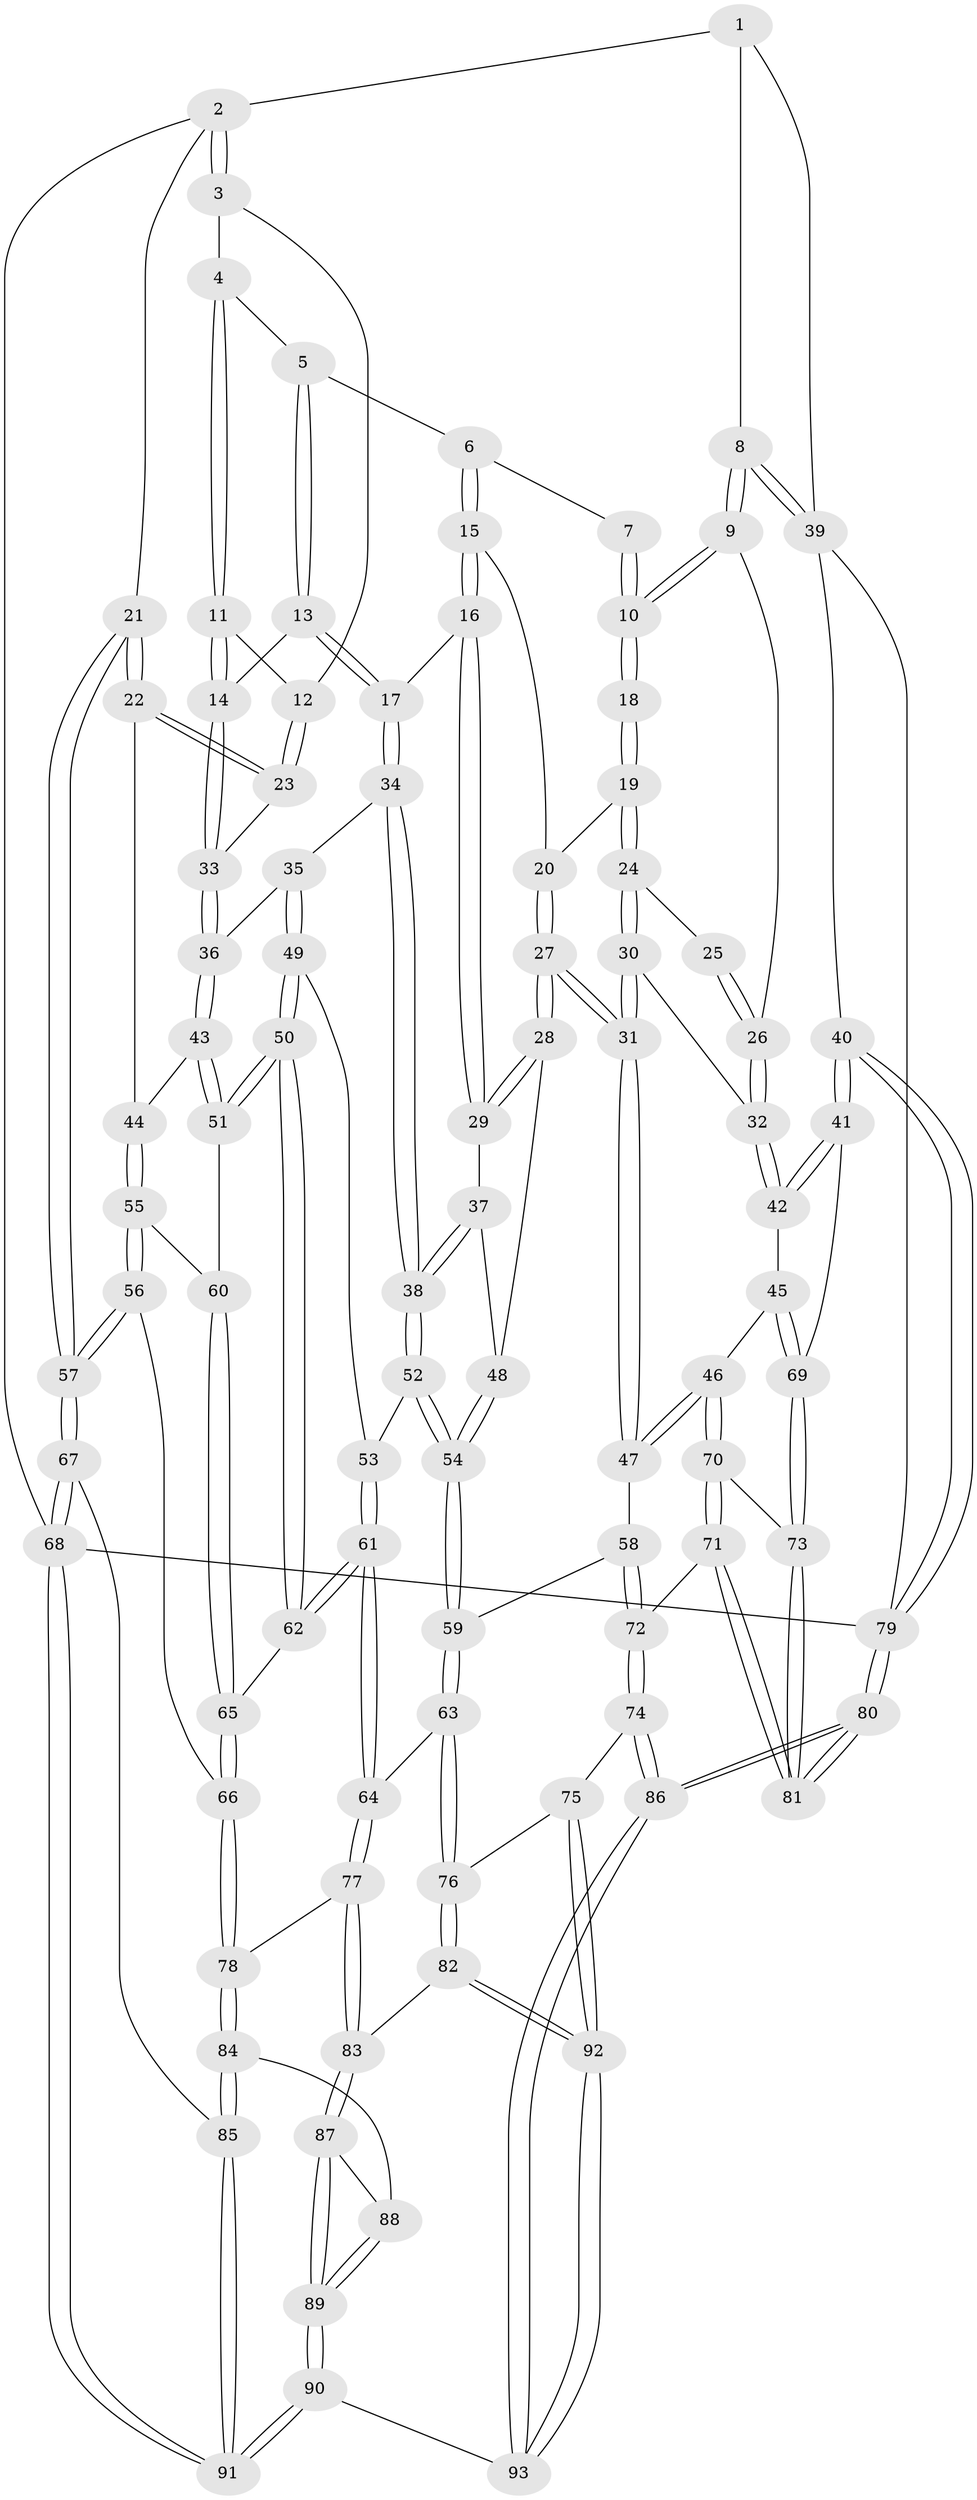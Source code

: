 // Generated by graph-tools (version 1.1) at 2025/03/03/09/25 03:03:18]
// undirected, 93 vertices, 229 edges
graph export_dot {
graph [start="1"]
  node [color=gray90,style=filled];
  1 [pos="+0.7553956753905953+0"];
  2 [pos="+0+0"];
  3 [pos="+0.19854432305950043+0"];
  4 [pos="+0.32145433672602797+0"];
  5 [pos="+0.33379741168701316+0"];
  6 [pos="+0.6051307139211696+0"];
  7 [pos="+0.7220402535863182+0"];
  8 [pos="+1+0.2550145367559682"];
  9 [pos="+0.9378048467580467+0.27111493167868256"];
  10 [pos="+0.8645049075599613+0.18274844541487892"];
  11 [pos="+0.2132948665698446+0.2522523025121406"];
  12 [pos="+0.11623725463897042+0.16430484698546557"];
  13 [pos="+0.36482315030003387+0.18976006090408756"];
  14 [pos="+0.21353132853273257+0.2531897986564952"];
  15 [pos="+0.6063424699997738+0.044204477115255214"];
  16 [pos="+0.46062606283879887+0.27528666792177814"];
  17 [pos="+0.4357550386644794+0.27364955385927947"];
  18 [pos="+0.8093905228092074+0.1851259150871598"];
  19 [pos="+0.6442569558260925+0.11417418829384124"];
  20 [pos="+0.63119532686073+0.0982400897218523"];
  21 [pos="+0+0.20113048280014853"];
  22 [pos="+0+0.22552901058541577"];
  23 [pos="+0+0.22434986145073377"];
  24 [pos="+0.7155210985373144+0.21920151438690394"];
  25 [pos="+0.7510541321410468+0.21789985198773013"];
  26 [pos="+0.9354809957779504+0.2727565262123068"];
  27 [pos="+0.6113854861815028+0.3702664165249255"];
  28 [pos="+0.5853195450953836+0.3621808865888095"];
  29 [pos="+0.4897745047120781+0.31531603106019435"];
  30 [pos="+0.7272204035641555+0.2903592825819672"];
  31 [pos="+0.6442590132702463+0.3969898485639404"];
  32 [pos="+0.890400592004504+0.31363715532549824"];
  33 [pos="+0.20989583237360102+0.3006577839741778"];
  34 [pos="+0.314185130869558+0.3458006458953301"];
  35 [pos="+0.3033444895527245+0.34940525805972134"];
  36 [pos="+0.21485637307909586+0.3179673916171726"];
  37 [pos="+0.4548620463835728+0.39854059043765844"];
  38 [pos="+0.43517722800319686+0.42171262860500935"];
  39 [pos="+1+0.2754222725246843"];
  40 [pos="+1+0.5147150551657114"];
  41 [pos="+1+0.5230873018750574"];
  42 [pos="+0.8267652982804147+0.45376266579255253"];
  43 [pos="+0.1898633486853438+0.3522513810311854"];
  44 [pos="+0.07935723539557177+0.3753514337116043"];
  45 [pos="+0.8062811137049595+0.4716839849898028"];
  46 [pos="+0.7015729159238379+0.49176781239626705"];
  47 [pos="+0.675548078802864+0.4791940046180654"];
  48 [pos="+0.4999774894886635+0.43771232919365594"];
  49 [pos="+0.32369482812646394+0.4372632987455745"];
  50 [pos="+0.22818873434062406+0.5165349858082823"];
  51 [pos="+0.1790872543153676+0.4457220688748333"];
  52 [pos="+0.4294240547148346+0.4459542744010509"];
  53 [pos="+0.35423185264552365+0.4689337433258313"];
  54 [pos="+0.49546996348513606+0.5312158333752669"];
  55 [pos="+0.027869769125552744+0.49488316391805176"];
  56 [pos="+0+0.5490181903257046"];
  57 [pos="+0+0.5467663838210518"];
  58 [pos="+0.5747956652273278+0.5366661135073223"];
  59 [pos="+0.508561890826162+0.5588594298336212"];
  60 [pos="+0.11661121316050117+0.4809368014683944"];
  61 [pos="+0.36255544475880974+0.5982463075074801"];
  62 [pos="+0.23293105452428056+0.55188541849282"];
  63 [pos="+0.4516715244202277+0.6251354722582322"];
  64 [pos="+0.39232005068195697+0.631147740238422"];
  65 [pos="+0.16902020740240767+0.6073353327463373"];
  66 [pos="+0.1327792870452728+0.6556392807523584"];
  67 [pos="+0+0.7359083257673453"];
  68 [pos="+0+1"];
  69 [pos="+0.9038855051189363+0.6144682901076"];
  70 [pos="+0.7298377140249771+0.6637528445003075"];
  71 [pos="+0.663705086883832+0.7519750073866047"];
  72 [pos="+0.6500758238426039+0.7645920252971916"];
  73 [pos="+0.8750722645879182+0.6901709105745087"];
  74 [pos="+0.6282446227221054+0.7924993714922939"];
  75 [pos="+0.6115380419453611+0.7946136787887706"];
  76 [pos="+0.5739928629303773+0.7827933335069056"];
  77 [pos="+0.29977361702863237+0.7653459086735979"];
  78 [pos="+0.16585392885986358+0.7680786519177937"];
  79 [pos="+1+1"];
  80 [pos="+1+1"];
  81 [pos="+0.925728802339752+0.7995993253770047"];
  82 [pos="+0.40213853090257046+0.867865136888417"];
  83 [pos="+0.3611028186779568+0.8471816890157148"];
  84 [pos="+0.1601468766064425+0.775105239678737"];
  85 [pos="+0.13841720421551762+0.79056277659318"];
  86 [pos="+1+1"];
  87 [pos="+0.275251479710911+0.9583930968226321"];
  88 [pos="+0.17688385913969562+0.8137830090630224"];
  89 [pos="+0.23716785422648212+1"];
  90 [pos="+0.20800132291917786+1"];
  91 [pos="+0+1"];
  92 [pos="+0.4920533066504992+1"];
  93 [pos="+0.4922901888091787+1"];
  1 -- 2;
  1 -- 8;
  1 -- 39;
  2 -- 3;
  2 -- 3;
  2 -- 21;
  2 -- 68;
  3 -- 4;
  3 -- 12;
  4 -- 5;
  4 -- 11;
  4 -- 11;
  5 -- 6;
  5 -- 13;
  5 -- 13;
  6 -- 7;
  6 -- 15;
  6 -- 15;
  7 -- 10;
  7 -- 10;
  8 -- 9;
  8 -- 9;
  8 -- 39;
  8 -- 39;
  9 -- 10;
  9 -- 10;
  9 -- 26;
  10 -- 18;
  10 -- 18;
  11 -- 12;
  11 -- 14;
  11 -- 14;
  12 -- 23;
  12 -- 23;
  13 -- 14;
  13 -- 17;
  13 -- 17;
  14 -- 33;
  14 -- 33;
  15 -- 16;
  15 -- 16;
  15 -- 20;
  16 -- 17;
  16 -- 29;
  16 -- 29;
  17 -- 34;
  17 -- 34;
  18 -- 19;
  18 -- 19;
  19 -- 20;
  19 -- 24;
  19 -- 24;
  20 -- 27;
  20 -- 27;
  21 -- 22;
  21 -- 22;
  21 -- 57;
  21 -- 57;
  22 -- 23;
  22 -- 23;
  22 -- 44;
  23 -- 33;
  24 -- 25;
  24 -- 30;
  24 -- 30;
  25 -- 26;
  25 -- 26;
  26 -- 32;
  26 -- 32;
  27 -- 28;
  27 -- 28;
  27 -- 31;
  27 -- 31;
  28 -- 29;
  28 -- 29;
  28 -- 48;
  29 -- 37;
  30 -- 31;
  30 -- 31;
  30 -- 32;
  31 -- 47;
  31 -- 47;
  32 -- 42;
  32 -- 42;
  33 -- 36;
  33 -- 36;
  34 -- 35;
  34 -- 38;
  34 -- 38;
  35 -- 36;
  35 -- 49;
  35 -- 49;
  36 -- 43;
  36 -- 43;
  37 -- 38;
  37 -- 38;
  37 -- 48;
  38 -- 52;
  38 -- 52;
  39 -- 40;
  39 -- 79;
  40 -- 41;
  40 -- 41;
  40 -- 79;
  40 -- 79;
  41 -- 42;
  41 -- 42;
  41 -- 69;
  42 -- 45;
  43 -- 44;
  43 -- 51;
  43 -- 51;
  44 -- 55;
  44 -- 55;
  45 -- 46;
  45 -- 69;
  45 -- 69;
  46 -- 47;
  46 -- 47;
  46 -- 70;
  46 -- 70;
  47 -- 58;
  48 -- 54;
  48 -- 54;
  49 -- 50;
  49 -- 50;
  49 -- 53;
  50 -- 51;
  50 -- 51;
  50 -- 62;
  50 -- 62;
  51 -- 60;
  52 -- 53;
  52 -- 54;
  52 -- 54;
  53 -- 61;
  53 -- 61;
  54 -- 59;
  54 -- 59;
  55 -- 56;
  55 -- 56;
  55 -- 60;
  56 -- 57;
  56 -- 57;
  56 -- 66;
  57 -- 67;
  57 -- 67;
  58 -- 59;
  58 -- 72;
  58 -- 72;
  59 -- 63;
  59 -- 63;
  60 -- 65;
  60 -- 65;
  61 -- 62;
  61 -- 62;
  61 -- 64;
  61 -- 64;
  62 -- 65;
  63 -- 64;
  63 -- 76;
  63 -- 76;
  64 -- 77;
  64 -- 77;
  65 -- 66;
  65 -- 66;
  66 -- 78;
  66 -- 78;
  67 -- 68;
  67 -- 68;
  67 -- 85;
  68 -- 91;
  68 -- 91;
  68 -- 79;
  69 -- 73;
  69 -- 73;
  70 -- 71;
  70 -- 71;
  70 -- 73;
  71 -- 72;
  71 -- 81;
  71 -- 81;
  72 -- 74;
  72 -- 74;
  73 -- 81;
  73 -- 81;
  74 -- 75;
  74 -- 86;
  74 -- 86;
  75 -- 76;
  75 -- 92;
  75 -- 92;
  76 -- 82;
  76 -- 82;
  77 -- 78;
  77 -- 83;
  77 -- 83;
  78 -- 84;
  78 -- 84;
  79 -- 80;
  79 -- 80;
  80 -- 81;
  80 -- 81;
  80 -- 86;
  80 -- 86;
  82 -- 83;
  82 -- 92;
  82 -- 92;
  83 -- 87;
  83 -- 87;
  84 -- 85;
  84 -- 85;
  84 -- 88;
  85 -- 91;
  85 -- 91;
  86 -- 93;
  86 -- 93;
  87 -- 88;
  87 -- 89;
  87 -- 89;
  88 -- 89;
  88 -- 89;
  89 -- 90;
  89 -- 90;
  90 -- 91;
  90 -- 91;
  90 -- 93;
  92 -- 93;
  92 -- 93;
}
